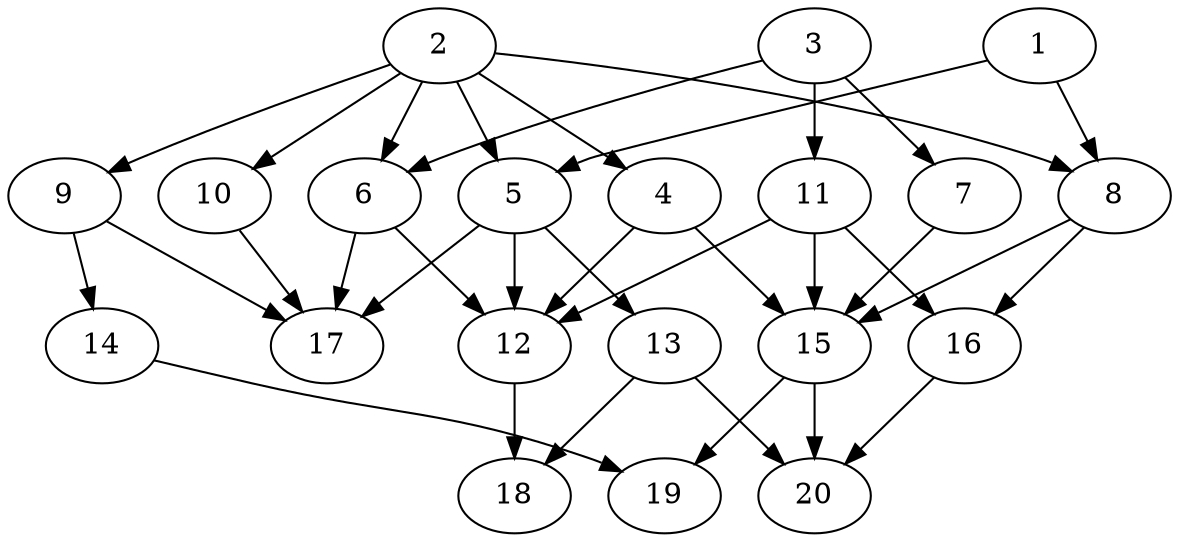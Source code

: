 // DAG automatically generated by daggen at Wed Jul 24 22:02:40 2019
// ./daggen --dot -n 20 --ccr 0.5 --fat 0.6 --regular 0.5 --density 0.5 --mindata 5242880 --maxdata 52428800 
digraph G {
  1 [size="51701760", alpha="0.02", expect_size="25850880"] 
  1 -> 5 [size ="25850880"]
  1 -> 8 [size ="25850880"]
  2 [size="54738944", alpha="0.01", expect_size="27369472"] 
  2 -> 4 [size ="27369472"]
  2 -> 5 [size ="27369472"]
  2 -> 6 [size ="27369472"]
  2 -> 8 [size ="27369472"]
  2 -> 9 [size ="27369472"]
  2 -> 10 [size ="27369472"]
  3 [size="29839360", alpha="0.20", expect_size="14919680"] 
  3 -> 6 [size ="14919680"]
  3 -> 7 [size ="14919680"]
  3 -> 11 [size ="14919680"]
  4 [size="100024320", alpha="0.15", expect_size="50012160"] 
  4 -> 12 [size ="50012160"]
  4 -> 15 [size ="50012160"]
  5 [size="90361856", alpha="0.15", expect_size="45180928"] 
  5 -> 12 [size ="45180928"]
  5 -> 13 [size ="45180928"]
  5 -> 17 [size ="45180928"]
  6 [size="96899072", alpha="0.01", expect_size="48449536"] 
  6 -> 12 [size ="48449536"]
  6 -> 17 [size ="48449536"]
  7 [size="59887616", alpha="0.09", expect_size="29943808"] 
  7 -> 15 [size ="29943808"]
  8 [size="14534656", alpha="0.10", expect_size="7267328"] 
  8 -> 15 [size ="7267328"]
  8 -> 16 [size ="7267328"]
  9 [size="26580992", alpha="0.10", expect_size="13290496"] 
  9 -> 14 [size ="13290496"]
  9 -> 17 [size ="13290496"]
  10 [size="34287616", alpha="0.03", expect_size="17143808"] 
  10 -> 17 [size ="17143808"]
  11 [size="33665024", alpha="0.16", expect_size="16832512"] 
  11 -> 12 [size ="16832512"]
  11 -> 15 [size ="16832512"]
  11 -> 16 [size ="16832512"]
  12 [size="44423168", alpha="0.13", expect_size="22211584"] 
  12 -> 18 [size ="22211584"]
  13 [size="51499008", alpha="0.06", expect_size="25749504"] 
  13 -> 18 [size ="25749504"]
  13 -> 20 [size ="25749504"]
  14 [size="50485248", alpha="0.15", expect_size="25242624"] 
  14 -> 19 [size ="25242624"]
  15 [size="26359808", alpha="0.09", expect_size="13179904"] 
  15 -> 19 [size ="13179904"]
  15 -> 20 [size ="13179904"]
  16 [size="98969600", alpha="0.18", expect_size="49484800"] 
  16 -> 20 [size ="49484800"]
  17 [size="10526720", alpha="0.11", expect_size="5263360"] 
  18 [size="51947520", alpha="0.11", expect_size="25973760"] 
  19 [size="99328000", alpha="0.01", expect_size="49664000"] 
  20 [size="52238336", alpha="0.11", expect_size="26119168"] 
}
